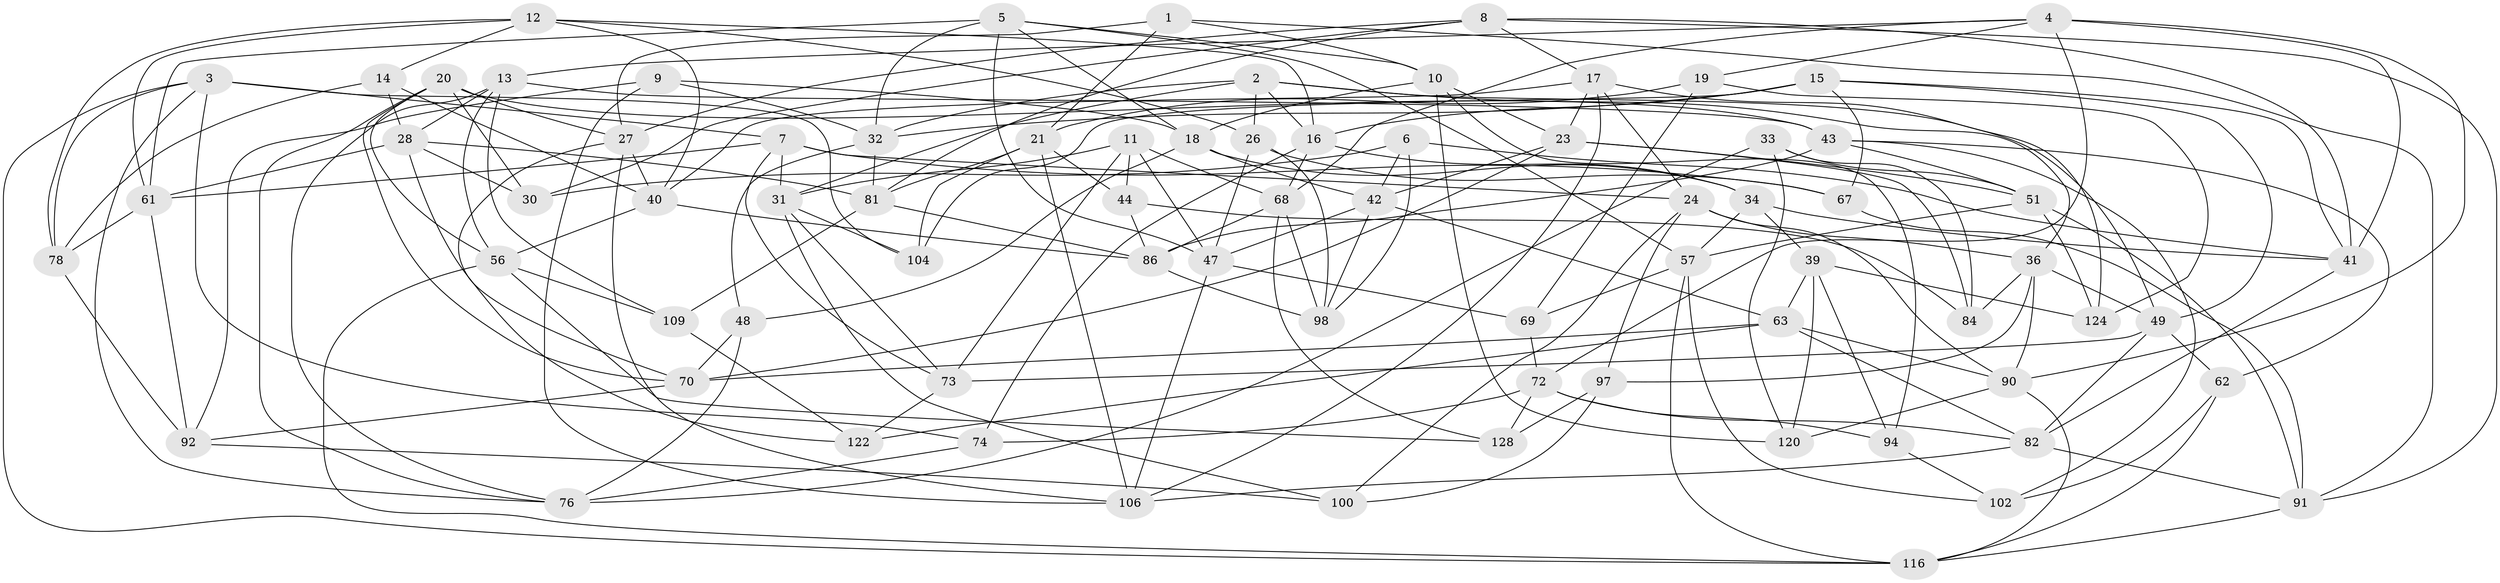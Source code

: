 // Generated by graph-tools (version 1.1) at 2025/52/02/27/25 19:52:31]
// undirected, 76 vertices, 200 edges
graph export_dot {
graph [start="1"]
  node [color=gray90,style=filled];
  1;
  2 [super="+126"];
  3 [super="+121"];
  4 [super="+46"];
  5 [super="+66"];
  6;
  7 [super="+71"];
  8 [super="+85"];
  9;
  10 [super="+54"];
  11 [super="+55"];
  12 [super="+118"];
  13 [super="+52"];
  14;
  15 [super="+103"];
  16 [super="+58"];
  17 [super="+22"];
  18 [super="+25"];
  19;
  20 [super="+38"];
  21 [super="+37"];
  23 [super="+29"];
  24 [super="+60"];
  26 [super="+77"];
  27 [super="+125"];
  28 [super="+80"];
  30;
  31 [super="+99"];
  32 [super="+35"];
  33;
  34 [super="+45"];
  36 [super="+83"];
  39 [super="+53"];
  40 [super="+107"];
  41 [super="+127"];
  42 [super="+59"];
  43 [super="+75"];
  44;
  47 [super="+114"];
  48;
  49 [super="+50"];
  51 [super="+112"];
  56 [super="+89"];
  57 [super="+64"];
  61 [super="+65"];
  62;
  63 [super="+108"];
  67;
  68 [super="+88"];
  69;
  70 [super="+119"];
  72 [super="+79"];
  73 [super="+113"];
  74;
  76 [super="+110"];
  78 [super="+93"];
  81 [super="+96"];
  82 [super="+87"];
  84;
  86 [super="+117"];
  90 [super="+105"];
  91 [super="+95"];
  92 [super="+101"];
  94;
  97;
  98 [super="+115"];
  100;
  102;
  104;
  106 [super="+111"];
  109;
  116 [super="+123"];
  120;
  122;
  124;
  128;
  1 -- 10;
  1 -- 91;
  1 -- 27;
  1 -- 21;
  2 -- 36;
  2 -- 49;
  2 -- 26;
  2 -- 31;
  2 -- 16;
  2 -- 32;
  3 -- 74;
  3 -- 76;
  3 -- 78;
  3 -- 104;
  3 -- 7;
  3 -- 116;
  4 -- 72;
  4 -- 90;
  4 -- 19;
  4 -- 68;
  4 -- 13;
  4 -- 41;
  5 -- 10;
  5 -- 47;
  5 -- 61;
  5 -- 18;
  5 -- 57;
  5 -- 32;
  6 -- 30;
  6 -- 98;
  6 -- 42;
  6 -- 41;
  7 -- 24;
  7 -- 31;
  7 -- 61;
  7 -- 73;
  7 -- 67;
  8 -- 91;
  8 -- 17;
  8 -- 81;
  8 -- 41;
  8 -- 27;
  8 -- 30;
  9 -- 18;
  9 -- 92;
  9 -- 32;
  9 -- 106;
  10 -- 94;
  10 -- 120;
  10 -- 18;
  10 -- 23;
  11 -- 31;
  11 -- 73 [weight=2];
  11 -- 68;
  11 -- 44;
  11 -- 47;
  12 -- 14;
  12 -- 78;
  12 -- 40;
  12 -- 16;
  12 -- 61;
  12 -- 26;
  13 -- 76;
  13 -- 109;
  13 -- 28;
  13 -- 56;
  13 -- 43;
  14 -- 40;
  14 -- 28;
  14 -- 78;
  15 -- 104;
  15 -- 67;
  15 -- 32;
  15 -- 16;
  15 -- 49;
  15 -- 41;
  16 -- 34;
  16 -- 68;
  16 -- 74;
  17 -- 106;
  17 -- 24;
  17 -- 23;
  17 -- 40;
  17 -- 124;
  18 -- 48;
  18 -- 42;
  18 -- 34;
  19 -- 124;
  19 -- 21;
  19 -- 69;
  20 -- 56;
  20 -- 43;
  20 -- 76;
  20 -- 70;
  20 -- 27;
  20 -- 30;
  21 -- 44;
  21 -- 104;
  21 -- 81;
  21 -- 106;
  23 -- 84;
  23 -- 51;
  23 -- 42;
  23 -- 70;
  24 -- 100;
  24 -- 36;
  24 -- 97;
  24 -- 90;
  26 -- 47;
  26 -- 67;
  26 -- 98 [weight=2];
  27 -- 40;
  27 -- 106;
  27 -- 70;
  28 -- 61;
  28 -- 122;
  28 -- 30;
  28 -- 81;
  31 -- 104;
  31 -- 100;
  31 -- 73;
  32 -- 48;
  32 -- 81;
  33 -- 84;
  33 -- 120;
  33 -- 51;
  33 -- 76;
  34 -- 39 [weight=2];
  34 -- 57;
  34 -- 41;
  36 -- 97;
  36 -- 84;
  36 -- 90;
  36 -- 49;
  39 -- 63;
  39 -- 120;
  39 -- 124;
  39 -- 94;
  40 -- 56;
  40 -- 86;
  41 -- 82;
  42 -- 47;
  42 -- 98;
  42 -- 63;
  43 -- 86;
  43 -- 51;
  43 -- 102;
  43 -- 62;
  44 -- 84;
  44 -- 86;
  47 -- 106;
  47 -- 69;
  48 -- 76;
  48 -- 70;
  49 -- 62;
  49 -- 82;
  49 -- 73;
  51 -- 57;
  51 -- 124;
  51 -- 91;
  56 -- 109;
  56 -- 128;
  56 -- 116;
  57 -- 69;
  57 -- 102;
  57 -- 116;
  61 -- 78;
  61 -- 92;
  62 -- 116;
  62 -- 102;
  63 -- 122;
  63 -- 70;
  63 -- 82;
  63 -- 90;
  67 -- 91;
  68 -- 98;
  68 -- 128;
  68 -- 86;
  69 -- 72;
  70 -- 92;
  72 -- 82;
  72 -- 74;
  72 -- 128;
  72 -- 94;
  73 -- 122;
  74 -- 76;
  78 -- 92 [weight=2];
  81 -- 86;
  81 -- 109;
  82 -- 91;
  82 -- 106;
  86 -- 98;
  90 -- 120;
  90 -- 116;
  91 -- 116;
  92 -- 100;
  94 -- 102;
  97 -- 100;
  97 -- 128;
  109 -- 122;
}
